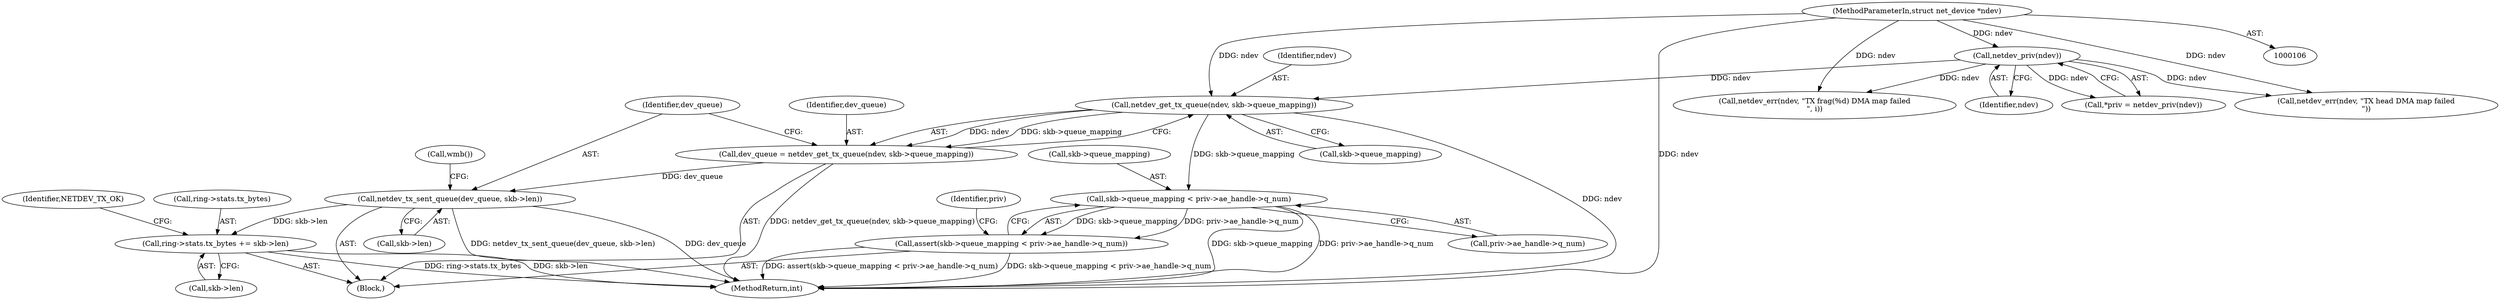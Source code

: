 digraph "0_linux_27463ad99f738ed93c7c8b3e2e5bc8c4853a2ff2_0@pointer" {
"1000291" [label="(Call,netdev_get_tx_queue(ndev, skb->queue_mapping))"];
"1000114" [label="(Call,netdev_priv(ndev))"];
"1000107" [label="(MethodParameterIn,struct net_device *ndev)"];
"1000289" [label="(Call,dev_queue = netdev_get_tx_queue(ndev, skb->queue_mapping))"];
"1000296" [label="(Call,netdev_tx_sent_queue(dev_queue, skb->len))"];
"1000329" [label="(Call,ring->stats.tx_bytes += skb->len)"];
"1000303" [label="(Call,skb->queue_mapping < priv->ae_handle->q_num)"];
"1000302" [label="(Call,assert(skb->queue_mapping < priv->ae_handle->q_num))"];
"1000293" [label="(Call,skb->queue_mapping)"];
"1000335" [label="(Call,skb->len)"];
"1000291" [label="(Call,netdev_get_tx_queue(ndev, skb->queue_mapping))"];
"1000259" [label="(Call,netdev_err(ndev, \"TX frag(%d) DMA map failed\n\", i))"];
"1000329" [label="(Call,ring->stats.tx_bytes += skb->len)"];
"1000330" [label="(Call,ring->stats.tx_bytes)"];
"1000301" [label="(Call,wmb())"];
"1000112" [label="(Call,*priv = netdev_priv(ndev))"];
"1000107" [label="(MethodParameterIn,struct net_device *ndev)"];
"1000304" [label="(Call,skb->queue_mapping)"];
"1000289" [label="(Call,dev_queue = netdev_get_tx_queue(ndev, skb->queue_mapping))"];
"1000290" [label="(Identifier,dev_queue)"];
"1000115" [label="(Identifier,ndev)"];
"1000114" [label="(Call,netdev_priv(ndev))"];
"1000303" [label="(Call,skb->queue_mapping < priv->ae_handle->q_num)"];
"1000195" [label="(Call,netdev_err(ndev, \"TX head DMA map failed\n\"))"];
"1000296" [label="(Call,netdev_tx_sent_queue(dev_queue, skb->len))"];
"1000292" [label="(Identifier,ndev)"];
"1000316" [label="(Identifier,priv)"];
"1000298" [label="(Call,skb->len)"];
"1000302" [label="(Call,assert(skb->queue_mapping < priv->ae_handle->q_num))"];
"1000297" [label="(Identifier,dev_queue)"];
"1000409" [label="(MethodReturn,int)"];
"1000339" [label="(Identifier,NETDEV_TX_OK)"];
"1000307" [label="(Call,priv->ae_handle->q_num)"];
"1000110" [label="(Block,)"];
"1000291" -> "1000289"  [label="AST: "];
"1000291" -> "1000293"  [label="CFG: "];
"1000292" -> "1000291"  [label="AST: "];
"1000293" -> "1000291"  [label="AST: "];
"1000289" -> "1000291"  [label="CFG: "];
"1000291" -> "1000409"  [label="DDG: ndev"];
"1000291" -> "1000289"  [label="DDG: ndev"];
"1000291" -> "1000289"  [label="DDG: skb->queue_mapping"];
"1000114" -> "1000291"  [label="DDG: ndev"];
"1000107" -> "1000291"  [label="DDG: ndev"];
"1000291" -> "1000303"  [label="DDG: skb->queue_mapping"];
"1000114" -> "1000112"  [label="AST: "];
"1000114" -> "1000115"  [label="CFG: "];
"1000115" -> "1000114"  [label="AST: "];
"1000112" -> "1000114"  [label="CFG: "];
"1000114" -> "1000112"  [label="DDG: ndev"];
"1000107" -> "1000114"  [label="DDG: ndev"];
"1000114" -> "1000195"  [label="DDG: ndev"];
"1000114" -> "1000259"  [label="DDG: ndev"];
"1000107" -> "1000106"  [label="AST: "];
"1000107" -> "1000409"  [label="DDG: ndev"];
"1000107" -> "1000195"  [label="DDG: ndev"];
"1000107" -> "1000259"  [label="DDG: ndev"];
"1000289" -> "1000110"  [label="AST: "];
"1000290" -> "1000289"  [label="AST: "];
"1000297" -> "1000289"  [label="CFG: "];
"1000289" -> "1000409"  [label="DDG: netdev_get_tx_queue(ndev, skb->queue_mapping)"];
"1000289" -> "1000296"  [label="DDG: dev_queue"];
"1000296" -> "1000110"  [label="AST: "];
"1000296" -> "1000298"  [label="CFG: "];
"1000297" -> "1000296"  [label="AST: "];
"1000298" -> "1000296"  [label="AST: "];
"1000301" -> "1000296"  [label="CFG: "];
"1000296" -> "1000409"  [label="DDG: netdev_tx_sent_queue(dev_queue, skb->len)"];
"1000296" -> "1000409"  [label="DDG: dev_queue"];
"1000296" -> "1000329"  [label="DDG: skb->len"];
"1000329" -> "1000110"  [label="AST: "];
"1000329" -> "1000335"  [label="CFG: "];
"1000330" -> "1000329"  [label="AST: "];
"1000335" -> "1000329"  [label="AST: "];
"1000339" -> "1000329"  [label="CFG: "];
"1000329" -> "1000409"  [label="DDG: ring->stats.tx_bytes"];
"1000329" -> "1000409"  [label="DDG: skb->len"];
"1000303" -> "1000302"  [label="AST: "];
"1000303" -> "1000307"  [label="CFG: "];
"1000304" -> "1000303"  [label="AST: "];
"1000307" -> "1000303"  [label="AST: "];
"1000302" -> "1000303"  [label="CFG: "];
"1000303" -> "1000409"  [label="DDG: skb->queue_mapping"];
"1000303" -> "1000409"  [label="DDG: priv->ae_handle->q_num"];
"1000303" -> "1000302"  [label="DDG: skb->queue_mapping"];
"1000303" -> "1000302"  [label="DDG: priv->ae_handle->q_num"];
"1000302" -> "1000110"  [label="AST: "];
"1000316" -> "1000302"  [label="CFG: "];
"1000302" -> "1000409"  [label="DDG: skb->queue_mapping < priv->ae_handle->q_num"];
"1000302" -> "1000409"  [label="DDG: assert(skb->queue_mapping < priv->ae_handle->q_num)"];
}

